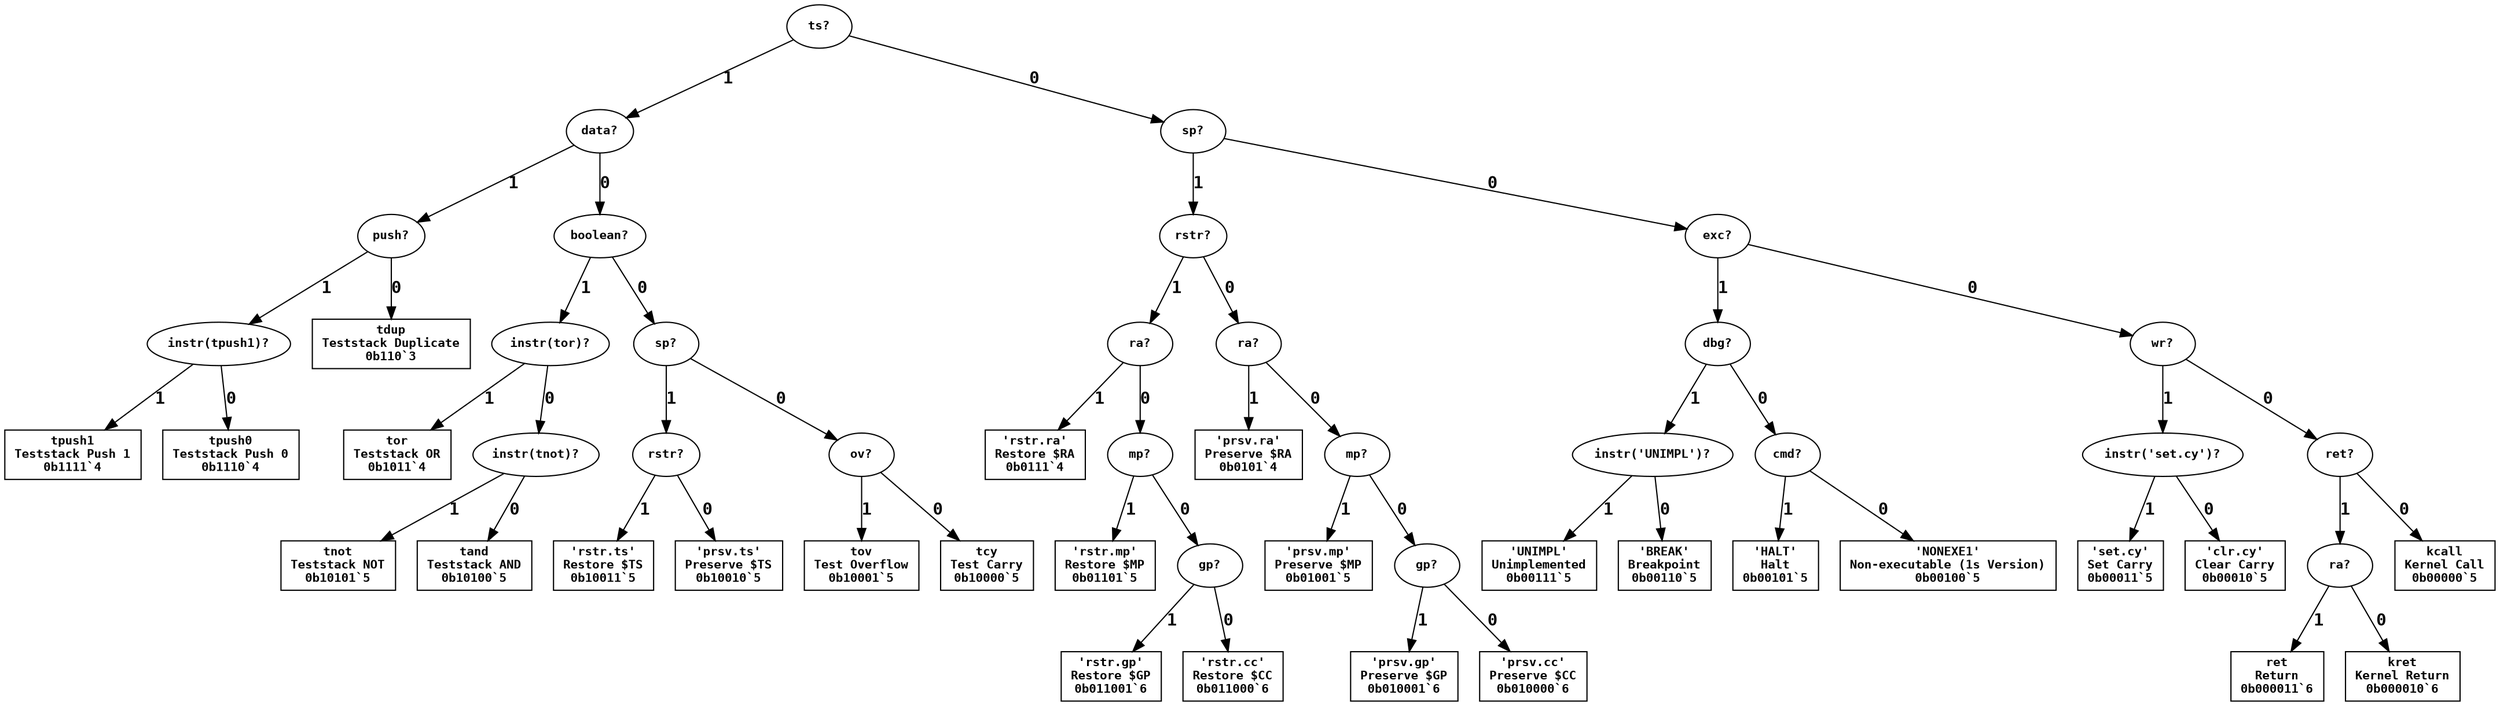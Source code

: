 digraph "Format o" {
  graph [bgcolor="white"];
  node [fontname = "Courier-Bold", fontsize="10pt"];
  edge [fontname = "Courier-Bold"];
  "ts_7740448" [label = "ts?", shape = ellipse];
  "ts_7740448" -> "data_4436317" [label = "1"];
  "ts_7740448" -> "sp_11454861" [label = "0"];
  "data_4436317" [label = "data?", shape = ellipse];
  "data_4436317" -> "push_2437001" [label = "1"];
  "data_4436317" -> "boolean_13225208" [label = "0"];
  "push_2437001" [label = "push?", shape = ellipse];
  "push_2437001" -> "instr(tpush1)_9804295" [label = "1"];
  "push_2437001" -> "tdup_15487713" [label = "0"];
  "instr(tpush1)_9804295" [label = "instr(tpush1)?", shape = ellipse];
  "instr(tpush1)_9804295" -> "tpush1_12806233" [label = "1"];
  "instr(tpush1)_9804295" -> "tpush0_14509953" [label = "0"];
  "tpush1_12806233" [label = "tpush1\nTeststack Push 1\n0b1111`4", shape = rectangle];
  "tpush0_14509953" [label = "tpush0\nTeststack Push 0\n0b1110`4", shape = rectangle];
  "tdup_15487713" [label = "tdup\nTeststack Duplicate\n0b110`3", shape = rectangle];
  "boolean_13225208" [label = "boolean?", shape = ellipse];
  "boolean_13225208" -> "instr(tor)_15792127" [label = "1"];
  "boolean_13225208" -> "sp_11927802" [label = "0"];
  "instr(tor)_15792127" [label = "instr(tor)?", shape = ellipse];
  "instr(tor)_15792127" -> "tor_1243182" [label = "1"];
  "instr(tor)_15792127" -> "instr(tnot)_14822141" [label = "0"];
  "tor_1243182" [label = "tor\nTeststack OR\n0b1011`4", shape = rectangle];
  "instr(tnot)_14822141" [label = "instr(tnot)?", shape = ellipse];
  "instr(tnot)_14822141" -> "tnot_4060624" [label = "1"];
  "instr(tnot)_14822141" -> "tand_15469294" [label = "0"];
  "tnot_4060624" [label = "tnot\nTeststack NOT\n0b10101`5", shape = rectangle];
  "tand_15469294" [label = "tand\nTeststack AND\n0b10100`5", shape = rectangle];
  "sp_11927802" [label = "sp?", shape = ellipse];
  "sp_11927802" -> "rstr_7748698" [label = "1"];
  "sp_11927802" -> "ov_12237183" [label = "0"];
  "rstr_7748698" [label = "rstr?", shape = ellipse];
  "rstr_7748698" -> "'rstr.ts'_8107659" [label = "1"];
  "rstr_7748698" -> "'prsv.ts'_2474688" [label = "0"];
  "'rstr.ts'_8107659" [label = "'rstr.ts'\nRestore $TS\n0b10011`5", shape = rectangle];
  "'prsv.ts'_2474688" [label = "'prsv.ts'\nPreserve $TS\n0b10010`5", shape = rectangle];
  "ov_12237183" [label = "ov?", shape = ellipse];
  "ov_12237183" -> "tov_12931519" [label = "1"];
  "ov_12237183" -> "tcy_2523867" [label = "0"];
  "tov_12931519" [label = "tov\nTest Overflow\n0b10001`5", shape = rectangle];
  "tcy_2523867" [label = "tcy\nTest Carry\n0b10000`5", shape = rectangle];
  "sp_11454861" [label = "sp?", shape = ellipse];
  "sp_11454861" -> "rstr_14043542" [label = "1"];
  "sp_11454861" -> "exc_10785502" [label = "0"];
  "rstr_14043542" [label = "rstr?", shape = ellipse];
  "rstr_14043542" -> "ra_11697259" [label = "1"];
  "rstr_14043542" -> "ra_5439766" [label = "0"];
  "ra_11697259" [label = "ra?", shape = ellipse];
  "ra_11697259" -> "'rstr.ra'_14990000" [label = "1"];
  "ra_11697259" -> "mp_5968125" [label = "0"];
  "'rstr.ra'_14990000" [label = "'rstr.ra'\nRestore $RA\n0b0111`4", shape = rectangle];
  "mp_5968125" [label = "mp?", shape = ellipse];
  "mp_5968125" -> "'rstr.mp'_10653791" [label = "1"];
  "mp_5968125" -> "gp_995846" [label = "0"];
  "'rstr.mp'_10653791" [label = "'rstr.mp'\nRestore $MP\n0b01101`5", shape = rectangle];
  "gp_995846" [label = "gp?", shape = ellipse];
  "gp_995846" -> "'rstr.gp'_14554136" [label = "1"];
  "gp_995846" -> "'rstr.cc'_3226942" [label = "0"];
  "'rstr.gp'_14554136" [label = "'rstr.gp'\nRestore $GP\n0b011001`6", shape = rectangle];
  "'rstr.cc'_3226942" [label = "'rstr.cc'\nRestore $CC\n0b011000`6", shape = rectangle];
  "ra_5439766" [label = "ra?", shape = ellipse];
  "ra_5439766" -> "'prsv.ra'_11219602" [label = "1"];
  "ra_5439766" -> "mp_14735186" [label = "0"];
  "'prsv.ra'_11219602" [label = "'prsv.ra'\nPreserve $RA\n0b0101`4", shape = rectangle];
  "mp_14735186" [label = "mp?", shape = ellipse];
  "mp_14735186" -> "'prsv.mp'_12023555" [label = "1"];
  "mp_14735186" -> "gp_5770640" [label = "0"];
  "'prsv.mp'_12023555" [label = "'prsv.mp'\nPreserve $MP\n0b01001`5", shape = rectangle];
  "gp_5770640" [label = "gp?", shape = ellipse];
  "gp_5770640" -> "'prsv.gp'_4829802" [label = "1"];
  "gp_5770640" -> "'prsv.cc'_7656682" [label = "0"];
  "'prsv.gp'_4829802" [label = "'prsv.gp'\nPreserve $GP\n0b010001`6", shape = rectangle];
  "'prsv.cc'_7656682" [label = "'prsv.cc'\nPreserve $CC\n0b010000`6", shape = rectangle];
  "exc_10785502" [label = "exc?", shape = ellipse];
  "exc_10785502" -> "dbg_16198459" [label = "1"];
  "exc_10785502" -> "wr_2398349" [label = "0"];
  "dbg_16198459" [label = "dbg?", shape = ellipse];
  "dbg_16198459" -> "instr('UNIMPL')_7737361" [label = "1"];
  "dbg_16198459" -> "cmd_9200811" [label = "0"];
  "instr('UNIMPL')_7737361" [label = "instr('UNIMPL')?", shape = ellipse];
  "instr('UNIMPL')_7737361" -> "'UNIMPL'_242126" [label = "1"];
  "instr('UNIMPL')_7737361" -> "'BREAK'_2863401" [label = "0"];
  "'UNIMPL'_242126" [label = "'UNIMPL'\nUnimplemented\n0b00111`5", shape = rectangle];
  "'BREAK'_2863401" [label = "'BREAK'\nBreakpoint\n0b00110`5", shape = rectangle];
  "cmd_9200811" [label = "cmd?", shape = ellipse];
  "cmd_9200811" -> "'HALT'_5047438" [label = "1"];
  "cmd_9200811" -> "'NONEXE1'_14538439" [label = "0"];
  "'HALT'_5047438" [label = "'HALT'\nHalt\n0b00101`5", shape = rectangle];
  "'NONEXE1'_14538439" [label = "'NONEXE1'\nNon-executable (1s Version)\n0b00100`5", shape = rectangle];
  "wr_2398349" [label = "wr?", shape = ellipse];
  "wr_2398349" -> "instr('set.cy')_2186464" [label = "1"];
  "wr_2398349" -> "ret_15011896" [label = "0"];
  "instr('set.cy')_2186464" [label = "instr('set.cy')?", shape = ellipse];
  "instr('set.cy')_2186464" -> "'set.cy'_4073820" [label = "1"];
  "instr('set.cy')_2186464" -> "'clr.cy'_14719063" [label = "0"];
  "'set.cy'_4073820" [label = "'set.cy'\nSet Carry\n0b00011`5", shape = rectangle];
  "'clr.cy'_14719063" [label = "'clr.cy'\nClear Carry\n0b00010`5", shape = rectangle];
  "ret_15011896" [label = "ret?", shape = ellipse];
  "ret_15011896" -> "ra_8747536" [label = "1"];
  "ret_15011896" -> "kcall_5951590" [label = "0"];
  "ra_8747536" [label = "ra?", shape = ellipse];
  "ra_8747536" -> "ret_11021990" [label = "1"];
  "ra_8747536" -> "kret_6365154" [label = "0"];
  "ret_11021990" [label = "ret\nReturn\n0b000011`6", shape = rectangle];
  "kret_6365154" [label = "kret\nKernel Return\n0b000010`6", shape = rectangle];
  "kcall_5951590" [label = "kcall\nKernel Call\n0b00000`5", shape = rectangle];
}
